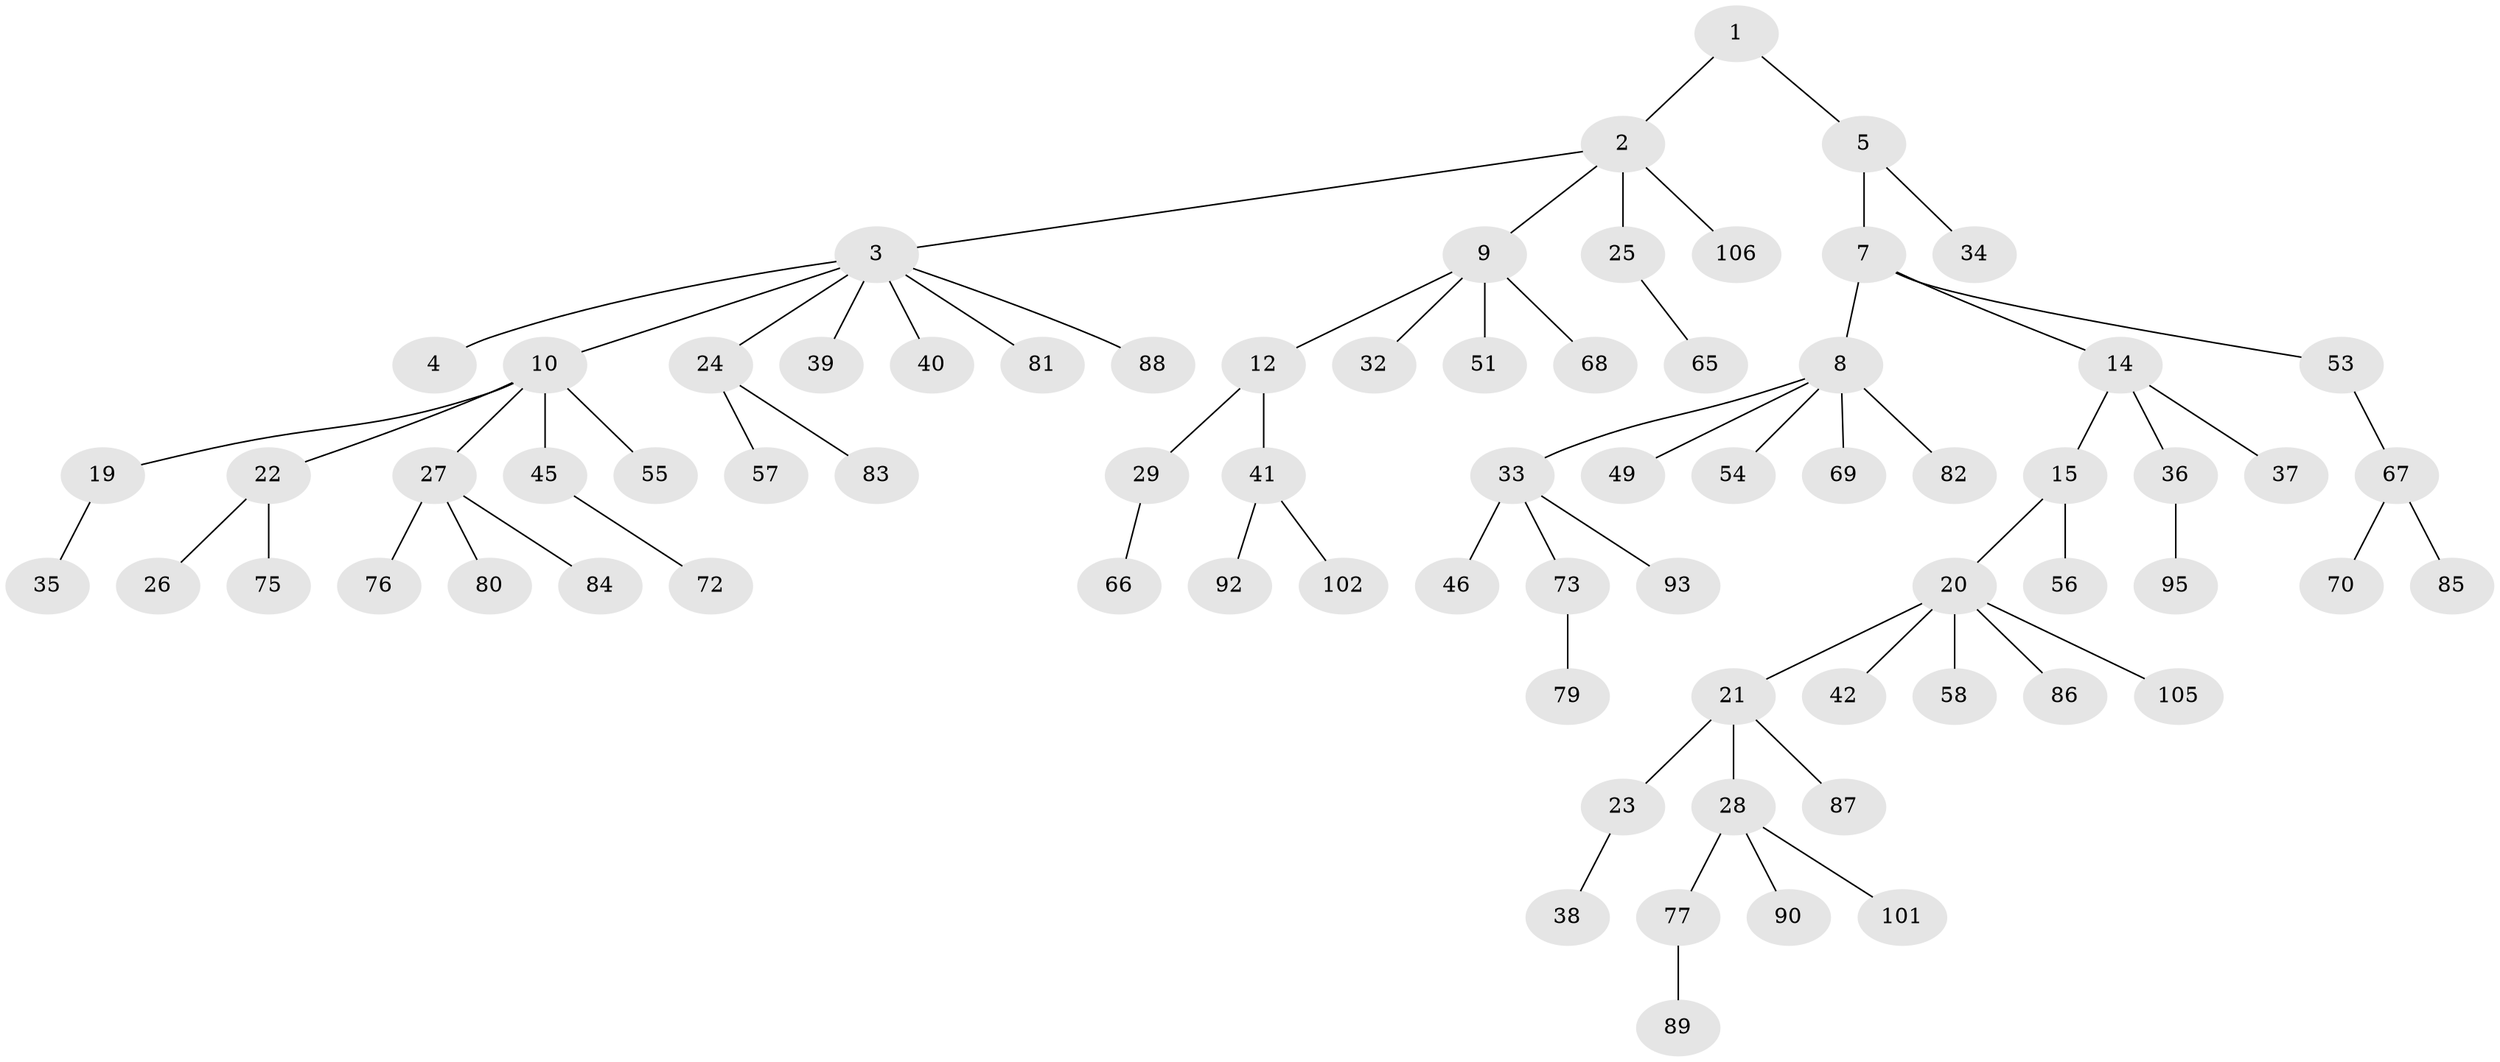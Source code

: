 // original degree distribution, {3: 0.11320754716981132, 5: 0.03773584905660377, 4: 0.12264150943396226, 1: 0.5283018867924528, 6: 0.009433962264150943, 2: 0.18867924528301888}
// Generated by graph-tools (version 1.1) at 2025/11/02/27/25 16:11:24]
// undirected, 74 vertices, 73 edges
graph export_dot {
graph [start="1"]
  node [color=gray90,style=filled];
  1 [super="+94"];
  2 [super="+62"];
  3 [super="+11"];
  4;
  5 [super="+6"];
  7 [super="+16"];
  8 [super="+13"];
  9;
  10 [super="+17"];
  12 [super="+18"];
  14 [super="+44"];
  15 [super="+48"];
  19 [super="+104"];
  20 [super="+47"];
  21 [super="+63"];
  22 [super="+30"];
  23 [super="+100"];
  24 [super="+91"];
  25;
  26;
  27 [super="+31"];
  28 [super="+60"];
  29 [super="+61"];
  32 [super="+96"];
  33 [super="+59"];
  34;
  35;
  36 [super="+50"];
  37 [super="+78"];
  38;
  39;
  40;
  41 [super="+43"];
  42 [super="+64"];
  45 [super="+52"];
  46;
  49 [super="+74"];
  51;
  53;
  54;
  55;
  56;
  57;
  58;
  65;
  66;
  67 [super="+71"];
  68;
  69;
  70;
  72;
  73;
  75;
  76;
  77 [super="+103"];
  79;
  80;
  81;
  82;
  83;
  84;
  85;
  86;
  87;
  88;
  89;
  90 [super="+98"];
  92 [super="+97"];
  93;
  95 [super="+99"];
  101;
  102;
  105;
  106;
  1 -- 2;
  1 -- 5;
  2 -- 3;
  2 -- 9;
  2 -- 25;
  2 -- 106;
  3 -- 4;
  3 -- 10;
  3 -- 81;
  3 -- 39;
  3 -- 40;
  3 -- 24;
  3 -- 88;
  5 -- 7;
  5 -- 34;
  7 -- 8;
  7 -- 14;
  7 -- 53;
  8 -- 33;
  8 -- 49;
  8 -- 82;
  8 -- 69;
  8 -- 54;
  9 -- 12;
  9 -- 32;
  9 -- 51;
  9 -- 68;
  10 -- 19;
  10 -- 45;
  10 -- 27;
  10 -- 22;
  10 -- 55;
  12 -- 29;
  12 -- 41;
  14 -- 15;
  14 -- 36;
  14 -- 37;
  15 -- 20;
  15 -- 56;
  19 -- 35;
  20 -- 21;
  20 -- 42;
  20 -- 58;
  20 -- 105;
  20 -- 86;
  21 -- 23;
  21 -- 28;
  21 -- 87;
  22 -- 26;
  22 -- 75;
  23 -- 38;
  24 -- 57;
  24 -- 83;
  25 -- 65;
  27 -- 76;
  27 -- 84;
  27 -- 80;
  28 -- 90;
  28 -- 101;
  28 -- 77;
  29 -- 66;
  33 -- 46;
  33 -- 93;
  33 -- 73;
  36 -- 95;
  41 -- 92;
  41 -- 102;
  45 -- 72;
  53 -- 67;
  67 -- 70;
  67 -- 85;
  73 -- 79;
  77 -- 89;
}
